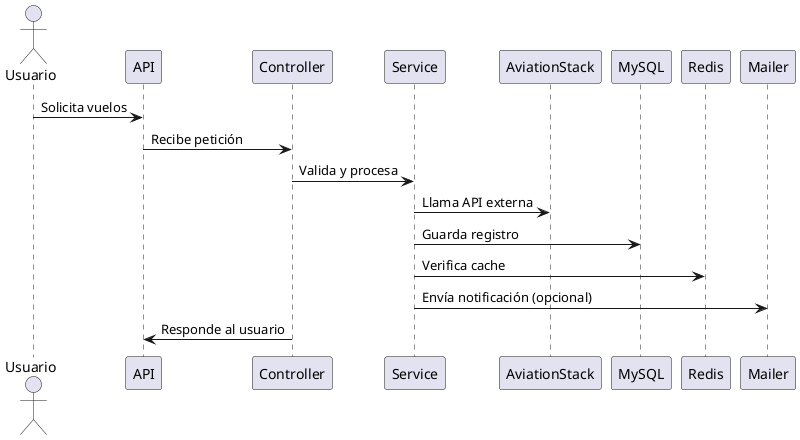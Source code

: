 @startuml AviationStackMiddleware
actor Usuario
Usuario -> API : Solicita vuelos
API -> Controller : Recibe petición
Controller -> Service : Valida y procesa
Service -> AviationStack : Llama API externa
Service -> MySQL : Guarda registro
Service -> Redis : Verifica cache
Service -> Mailer : Envía notificación (opcional)
Controller -> API : Responde al usuario
@enduml
